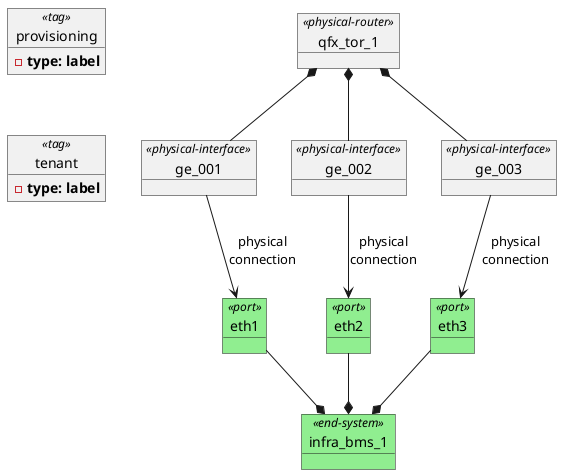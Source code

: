 @startuml
skinparam defaultFontName Consolas

object provisioning <<tag>> {
   - <b>type: label
}

object tenant <<tag>> {
   - <b>type: label
}

provisioning --[hidden] tenant

object qfx_tor_1 <<physical-router>> {
}

object ge_001 <<physical-interface>> {
}

object ge_002 <<physical-interface>> {
}

object ge_003 <<physical-interface>> {
}

object infra_bms_1 <<end-system>> #lightgreen {
}

object eth1 <<port>> #lightgreen {
}

object eth2 <<port>> #lightgreen {
}

object eth3 <<port>> #lightgreen {
}

qfx_tor_1 *-- ge_001
qfx_tor_1 *-- ge_002
qfx_tor_1 *-- ge_003

ge_001 --> eth1: physical\nconnection
ge_002 --> eth2: physical\nconnection
ge_003 --> eth3: physical\nconnection

eth1 --* infra_bms_1
eth2 --* infra_bms_1
eth3 --* infra_bms_1
@enduml